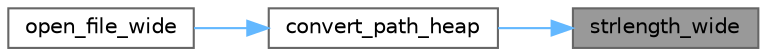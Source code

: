 digraph "strlength_wide"
{
 // INTERACTIVE_SVG=YES
 // LATEX_PDF_SIZE
  bgcolor="transparent";
  edge [fontname=Helvetica,fontsize=10,labelfontname=Helvetica,labelfontsize=10];
  node [fontname=Helvetica,fontsize=10,shape=box,height=0.2,width=0.4];
  rankdir="RL";
  Node1 [id="Node000001",label="strlength_wide",height=0.2,width=0.4,color="gray40", fillcolor="grey60", style="filled", fontcolor="black",tooltip=" "];
  Node1 -> Node2 [id="edge1_Node000001_Node000002",dir="back",color="steelblue1",style="solid",tooltip=" "];
  Node2 [id="Node000002",label="convert_path_heap",height=0.2,width=0.4,color="grey40", fillcolor="white", style="filled",URL="$db/d20/pugixml_8cpp.html#aac9447d4d8949b4bdfebba0e39b7243f",tooltip=" "];
  Node2 -> Node3 [id="edge2_Node000002_Node000003",dir="back",color="steelblue1",style="solid",tooltip=" "];
  Node3 [id="Node000003",label="open_file_wide",height=0.2,width=0.4,color="grey40", fillcolor="white", style="filled",URL="$db/d20/pugixml_8cpp.html#a20bab2991b136d1f33388c5fc347b54a",tooltip=" "];
}
